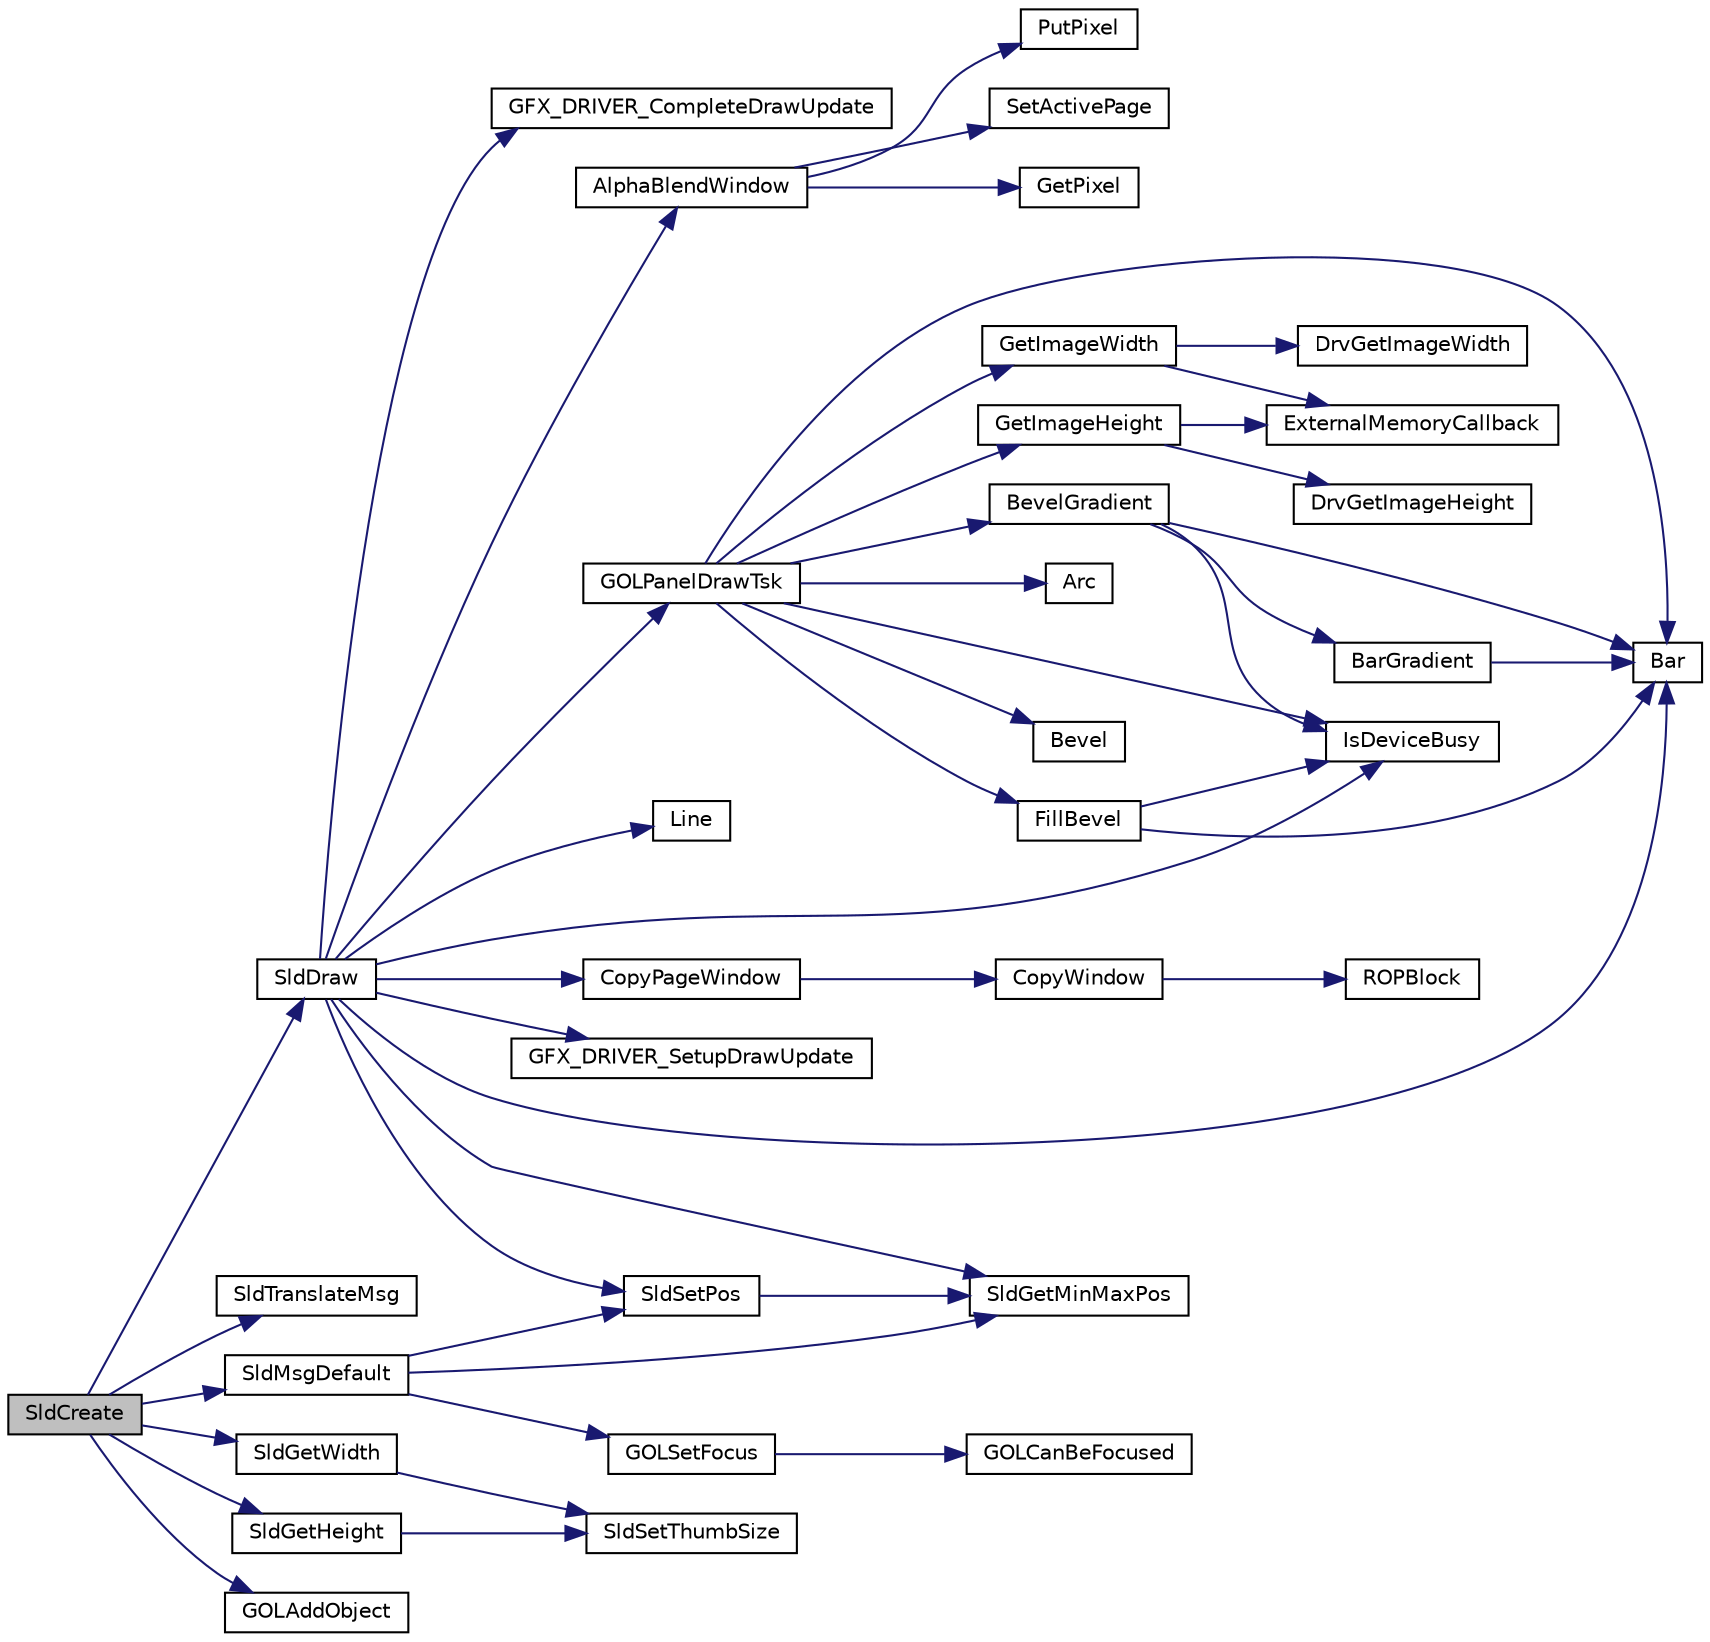 digraph "SldCreate"
{
  edge [fontname="Helvetica",fontsize="10",labelfontname="Helvetica",labelfontsize="10"];
  node [fontname="Helvetica",fontsize="10",shape=record];
  rankdir="LR";
  Node1 [label="SldCreate",height=0.2,width=0.4,color="black", fillcolor="grey75", style="filled", fontcolor="black"];
  Node1 -> Node2 [color="midnightblue",fontsize="10",style="solid"];
  Node2 [label="SldDraw",height=0.2,width=0.4,color="black", fillcolor="white", style="filled",URL="$_slider_8c.html#a7c047563deea387da3510b081ccc2bd9"];
  Node2 -> Node3 [color="midnightblue",fontsize="10",style="solid"];
  Node3 [label="CopyPageWindow",height=0.2,width=0.4,color="black", fillcolor="white", style="filled",URL="$mchp_gfx_drv_8c.html#ad7476d5007fcc4f4822725afadad86ac"];
  Node3 -> Node4 [color="midnightblue",fontsize="10",style="solid"];
  Node4 [label="CopyWindow",height=0.2,width=0.4,color="black", fillcolor="white", style="filled",URL="$mchp_gfx_drv_8c.html#a7d14fe0c47113698c0cba37eaea624aa"];
  Node4 -> Node5 [color="midnightblue",fontsize="10",style="solid"];
  Node5 [label="ROPBlock",height=0.2,width=0.4,color="black", fillcolor="white", style="filled",URL="$mchp_gfx_drv_8c.html#a0c6cf4c2bc9ef68c22b09f6ced12e887"];
  Node2 -> Node6 [color="midnightblue",fontsize="10",style="solid"];
  Node6 [label="IsDeviceBusy",height=0.2,width=0.4,color="black", fillcolor="white", style="filled",URL="$drv_t_f_t001_8c.html#a0ff44afc8539dc2bfe7acc1fce987b5a"];
  Node2 -> Node7 [color="midnightblue",fontsize="10",style="solid"];
  Node7 [label="GFX_DRIVER_SetupDrawUpdate",height=0.2,width=0.4,color="black", fillcolor="white", style="filled",URL="$_display_driver_8h.html#a5aedb9585841927714ec988d95b21971"];
  Node2 -> Node8 [color="midnightblue",fontsize="10",style="solid"];
  Node8 [label="SldGetMinMaxPos",height=0.2,width=0.4,color="black", fillcolor="white", style="filled",URL="$_slider_8c.html#a01ce6949adc41308ab2511b611b6ddba"];
  Node2 -> Node9 [color="midnightblue",fontsize="10",style="solid"];
  Node9 [label="SldSetPos",height=0.2,width=0.4,color="black", fillcolor="white", style="filled",URL="$_slider_8c.html#aac9306427f299e139bc5c48b76b3cf09"];
  Node9 -> Node8 [color="midnightblue",fontsize="10",style="solid"];
  Node2 -> Node10 [color="midnightblue",fontsize="10",style="solid"];
  Node10 [label="Bar",height=0.2,width=0.4,color="black", fillcolor="white", style="filled",URL="$drv_t_f_t001_8c.html#a1127c70a0c39d3340abc25a4bd159c90"];
  Node2 -> Node11 [color="midnightblue",fontsize="10",style="solid"];
  Node11 [label="GFX_DRIVER_CompleteDrawUpdate",height=0.2,width=0.4,color="black", fillcolor="white", style="filled",URL="$_display_driver_8h.html#a561b13096a6795a7ae72408135f1f64a"];
  Node2 -> Node12 [color="midnightblue",fontsize="10",style="solid"];
  Node12 [label="AlphaBlendWindow",height=0.2,width=0.4,color="black", fillcolor="white", style="filled",URL="$mchp_gfx_l_c_c_8c.html#a8b9f9ce94044b21cca3c07c2145f10a4"];
  Node12 -> Node13 [color="midnightblue",fontsize="10",style="solid"];
  Node13 [label="SetActivePage",height=0.2,width=0.4,color="black", fillcolor="white", style="filled",URL="$mchp_gfx_l_c_c_8c.html#a9f5d38445eabc479104a965d95d8138e"];
  Node12 -> Node14 [color="midnightblue",fontsize="10",style="solid"];
  Node14 [label="GetPixel",height=0.2,width=0.4,color="black", fillcolor="white", style="filled",URL="$mchp_gfx_l_c_c_8c.html#afe36dedd609740e62ec3bf37d2f63534"];
  Node12 -> Node15 [color="midnightblue",fontsize="10",style="solid"];
  Node15 [label="PutPixel",height=0.2,width=0.4,color="black", fillcolor="white", style="filled",URL="$mchp_gfx_l_c_c_8c.html#accd6f33a37aade41c6304c670190aa58"];
  Node2 -> Node16 [color="midnightblue",fontsize="10",style="solid"];
  Node16 [label="GOLPanelDrawTsk",height=0.2,width=0.4,color="black", fillcolor="white", style="filled",URL="$_g_o_l_8c.html#a9d993f570a5a333450b08addacdfc974"];
  Node16 -> Node17 [color="midnightblue",fontsize="10",style="solid"];
  Node17 [label="GetImageWidth",height=0.2,width=0.4,color="black", fillcolor="white", style="filled",URL="$mchp_gfx_drv_8c.html#a9d6b711f608c6280dbf3db965bf53f81"];
  Node17 -> Node18 [color="midnightblue",fontsize="10",style="solid"];
  Node18 [label="DrvGetImageWidth",height=0.2,width=0.4,color="black", fillcolor="white", style="filled",URL="$mchp_gfx_drv_8c.html#a05ead627e39e37639c948aeb1b0055e2"];
  Node17 -> Node19 [color="midnightblue",fontsize="10",style="solid"];
  Node19 [label="ExternalMemoryCallback",height=0.2,width=0.4,color="black", fillcolor="white", style="filled",URL="$_primitive_8h.html#ae99cb247f7820909774ce7f4d345fc55"];
  Node16 -> Node20 [color="midnightblue",fontsize="10",style="solid"];
  Node20 [label="GetImageHeight",height=0.2,width=0.4,color="black", fillcolor="white", style="filled",URL="$mchp_gfx_drv_8c.html#a735808e61dbe820f1d2cea86e0201b1c"];
  Node20 -> Node21 [color="midnightblue",fontsize="10",style="solid"];
  Node21 [label="DrvGetImageHeight",height=0.2,width=0.4,color="black", fillcolor="white", style="filled",URL="$mchp_gfx_drv_8c.html#a196ad1219f94614d21e8f7c20dfa9d54"];
  Node20 -> Node19 [color="midnightblue",fontsize="10",style="solid"];
  Node16 -> Node22 [color="midnightblue",fontsize="10",style="solid"];
  Node22 [label="Arc",height=0.2,width=0.4,color="black", fillcolor="white", style="filled",URL="$_primitive_8h.html#a5707d25502a3e8c1217559f5567fbf44"];
  Node16 -> Node10 [color="midnightblue",fontsize="10",style="solid"];
  Node16 -> Node23 [color="midnightblue",fontsize="10",style="solid"];
  Node23 [label="BevelGradient",height=0.2,width=0.4,color="black", fillcolor="white", style="filled",URL="$_primitive_8c.html#a679c93e02fea2b29eedde577b7b576d9"];
  Node23 -> Node6 [color="midnightblue",fontsize="10",style="solid"];
  Node23 -> Node10 [color="midnightblue",fontsize="10",style="solid"];
  Node23 -> Node24 [color="midnightblue",fontsize="10",style="solid"];
  Node24 [label="BarGradient",height=0.2,width=0.4,color="black", fillcolor="white", style="filled",URL="$_primitive_8c.html#a8cbf0b845f5cab0533a4f256b45126ba"];
  Node24 -> Node10 [color="midnightblue",fontsize="10",style="solid"];
  Node16 -> Node25 [color="midnightblue",fontsize="10",style="solid"];
  Node25 [label="FillBevel",height=0.2,width=0.4,color="black", fillcolor="white", style="filled",URL="$_primitive_8c.html#a9596558ab879615fb349ab5ac63e1439"];
  Node25 -> Node10 [color="midnightblue",fontsize="10",style="solid"];
  Node25 -> Node6 [color="midnightblue",fontsize="10",style="solid"];
  Node16 -> Node26 [color="midnightblue",fontsize="10",style="solid"];
  Node26 [label="Bevel",height=0.2,width=0.4,color="black", fillcolor="white", style="filled",URL="$_primitive_8h.html#ae13dd4f088c7564dbc5737d7b7215a9b"];
  Node16 -> Node6 [color="midnightblue",fontsize="10",style="solid"];
  Node2 -> Node27 [color="midnightblue",fontsize="10",style="solid"];
  Node27 [label="Line",height=0.2,width=0.4,color="black", fillcolor="white", style="filled",URL="$mchp_gfx_drv_8c.html#a757459f00bbfbd7d5721ab8373eab37e"];
  Node1 -> Node28 [color="midnightblue",fontsize="10",style="solid"];
  Node28 [label="SldTranslateMsg",height=0.2,width=0.4,color="black", fillcolor="white", style="filled",URL="$_slider_8c.html#ad179882b0382dcde9ba3aa61691d587d"];
  Node1 -> Node29 [color="midnightblue",fontsize="10",style="solid"];
  Node29 [label="SldMsgDefault",height=0.2,width=0.4,color="black", fillcolor="white", style="filled",URL="$_slider_8c.html#aab1e927c7427d1524e4cffb9c2996d6e"];
  Node29 -> Node30 [color="midnightblue",fontsize="10",style="solid"];
  Node30 [label="GOLSetFocus",height=0.2,width=0.4,color="black", fillcolor="white", style="filled",URL="$_g_o_l_8c.html#a79899dbdb178045993a71b7f5bc4e6f2"];
  Node30 -> Node31 [color="midnightblue",fontsize="10",style="solid"];
  Node31 [label="GOLCanBeFocused",height=0.2,width=0.4,color="black", fillcolor="white", style="filled",URL="$_g_o_l_8c.html#aec07eb80e84c32dfa982aa247d6de500"];
  Node29 -> Node8 [color="midnightblue",fontsize="10",style="solid"];
  Node29 -> Node9 [color="midnightblue",fontsize="10",style="solid"];
  Node1 -> Node32 [color="midnightblue",fontsize="10",style="solid"];
  Node32 [label="SldGetWidth",height=0.2,width=0.4,color="black", fillcolor="white", style="filled",URL="$_slider_8c.html#a1993672ef4e7ec21bf97f35703a5a070"];
  Node32 -> Node33 [color="midnightblue",fontsize="10",style="solid"];
  Node33 [label="SldSetThumbSize",height=0.2,width=0.4,color="black", fillcolor="white", style="filled",URL="$_slider_8c.html#a9a532a5105efa2f6fb185f2635d46fa5"];
  Node1 -> Node34 [color="midnightblue",fontsize="10",style="solid"];
  Node34 [label="SldGetHeight",height=0.2,width=0.4,color="black", fillcolor="white", style="filled",URL="$_slider_8c.html#aed23f756c45e9353767cb1de8c3d57f3"];
  Node34 -> Node33 [color="midnightblue",fontsize="10",style="solid"];
  Node1 -> Node35 [color="midnightblue",fontsize="10",style="solid"];
  Node35 [label="GOLAddObject",height=0.2,width=0.4,color="black", fillcolor="white", style="filled",URL="$_g_o_l_8c.html#a94aae51b11bd0c190e5a4abed26658f7"];
}
